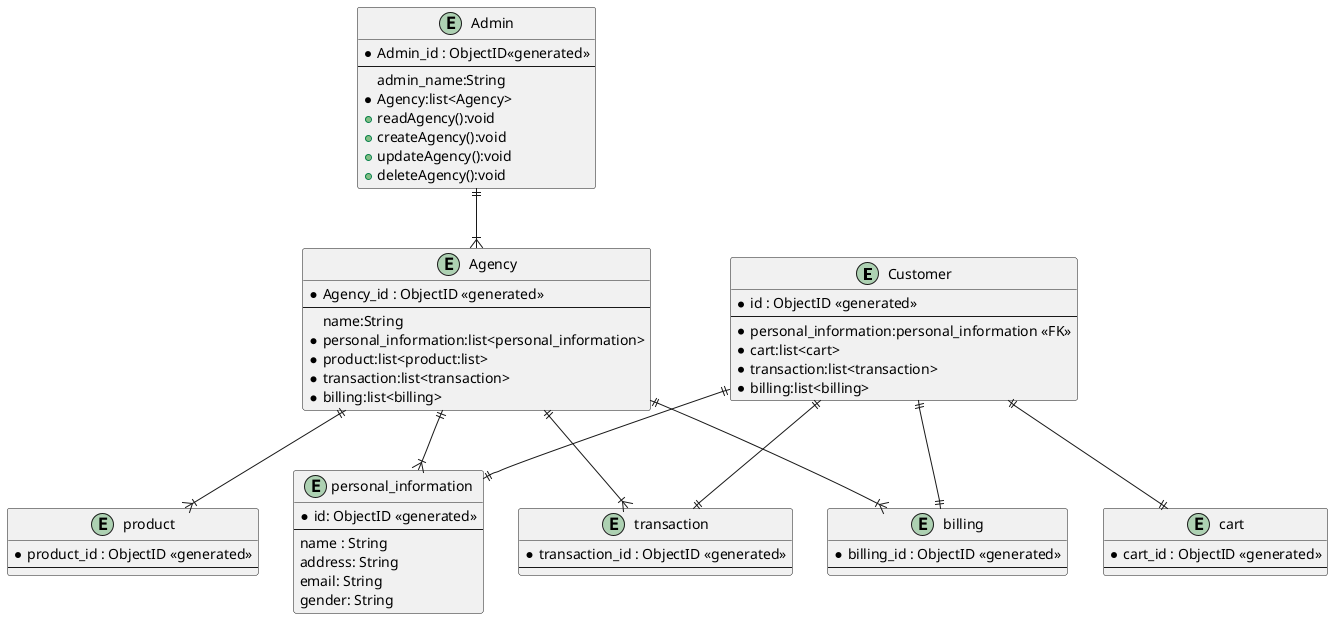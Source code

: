 @startuml


entity "Customer" as e01 {
  *id : ObjectID <<generated>>
  --
  *personal_information:personal_information <<FK>>
  *cart:list<cart> 
  *transaction:list<transaction> 
  *billing:list<billing> 
}

entity "personal_information" as e02 {
  *id: ObjectID <<generated>>
  --
  name : String
  address: String
  email: String
  gender: String
}

entity "cart" as e03 {
  *cart_id : ObjectID <<generated>>
  --
}

entity "transaction" as e04 {
  *transaction_id : ObjectID <<generated>>
  --
}

entity "billing" as e05 {
  *billing_id : ObjectID <<generated>>
  --
}

entity "product" as e07 {
  *product_id : ObjectID <<generated>>
  --
}

entity "Agency" as e06 {
  *Agency_id : ObjectID <<generated>>
  --
  name:String
  *personal_information:list<personal_information> 
  *product:list<product:list> 
  *transaction:list<transaction>  
  *billing:list<billing> 
}

entity "Admin" as e08 {
  *Admin_id : ObjectID<<generated>>
  --
  admin_name:String
  *Agency:list<Agency> 
  +readAgency():void
  +createAgency():void
  +updateAgency():void
  +deleteAgency():void
}

e01 ||--|| e02
e01 ||--|| e03
e01 ||--|| e04
e01 ||--|| e05

e06 ||--|{ e02
e06 ||--|{ e04
e06 ||--|{ e05
e06 ||--|{ e07

e08 ||--|{ e06

@enduml